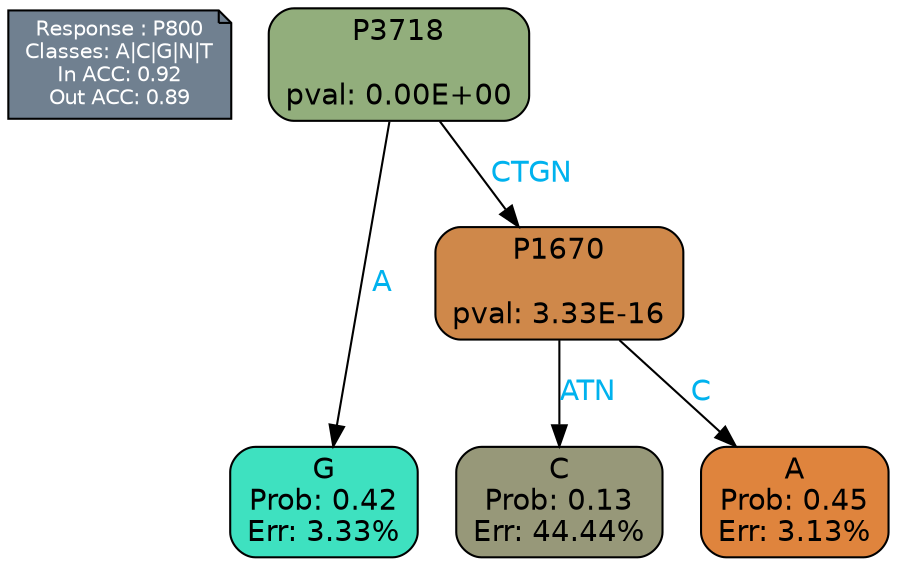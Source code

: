 digraph Tree {
node [shape=box, style="filled, rounded", color="black", fontname=helvetica] ;
graph [ranksep=equally, splines=polylines, bgcolor=transparent, dpi=600] ;
edge [fontname=helvetica] ;
LEGEND [label="Response : P800
Classes: A|C|G|N|T
In ACC: 0.92
Out ACC: 0.89
",shape=note,align=left,style=filled,fillcolor="slategray",fontcolor="white",fontsize=10];1 [label="P3718

pval: 0.00E+00", fillcolor="#92ae7c"] ;
2 [label="G
Prob: 0.42
Err: 3.33%", fillcolor="#3ee1c0"] ;
3 [label="P1670

pval: 3.33E-16", fillcolor="#cf884a"] ;
4 [label="C
Prob: 0.13
Err: 44.44%", fillcolor="#979879"] ;
5 [label="A
Prob: 0.45
Err: 3.13%", fillcolor="#df843d"] ;
1 -> 2 [label="A",fontcolor=deepskyblue2] ;
1 -> 3 [label="CTGN",fontcolor=deepskyblue2] ;
3 -> 4 [label="ATN",fontcolor=deepskyblue2] ;
3 -> 5 [label="C",fontcolor=deepskyblue2] ;
{rank = same; 2;4;5;}{rank = same; LEGEND;1;}}